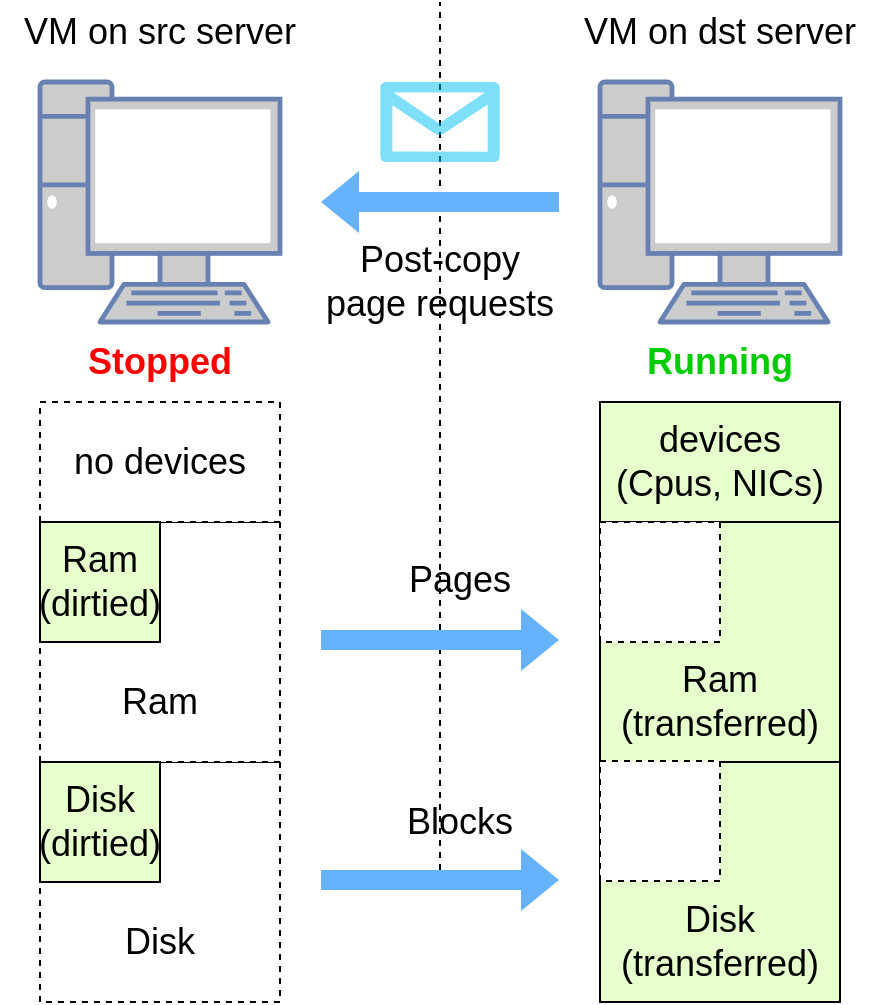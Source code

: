 <mxfile version="20.2.4" type="github">
  <diagram id="dluqdiKhtFVeNAOIaq5W" name="第 1 页">
    <mxGraphModel dx="1038" dy="579" grid="1" gridSize="10" guides="1" tooltips="1" connect="1" arrows="1" fold="1" page="1" pageScale="1" pageWidth="827" pageHeight="1169" math="0" shadow="0">
      <root>
        <mxCell id="0" />
        <mxCell id="1" parent="0" />
        <mxCell id="dswGkKhMzSl7C8TvJAAN-31" value="" style="rounded=0;whiteSpace=wrap;html=1;fontSize=18;fontColor=#000000;fillColor=default;dashed=1;" vertex="1" parent="1">
          <mxGeometry x="160" y="500" width="120" height="120" as="geometry" />
        </mxCell>
        <mxCell id="dswGkKhMzSl7C8TvJAAN-27" value="" style="rounded=0;whiteSpace=wrap;html=1;fontSize=18;fontColor=#000000;fillColor=default;dashed=1;" vertex="1" parent="1">
          <mxGeometry x="160" y="380" width="120" height="120" as="geometry" />
        </mxCell>
        <mxCell id="dswGkKhMzSl7C8TvJAAN-1" value="" style="fontColor=#0066CC;verticalAlign=top;verticalLabelPosition=bottom;labelPosition=center;align=center;html=1;outlineConnect=0;fillColor=#CCCCCC;strokeColor=#6881B3;gradientColor=none;gradientDirection=north;strokeWidth=2;shape=mxgraph.networks.pc;fontSize=18;" vertex="1" parent="1">
          <mxGeometry x="160" y="160" width="120" height="120" as="geometry" />
        </mxCell>
        <mxCell id="dswGkKhMzSl7C8TvJAAN-2" value="" style="fontColor=#0066CC;verticalAlign=top;verticalLabelPosition=bottom;labelPosition=center;align=center;html=1;outlineConnect=0;fillColor=#CCCCCC;strokeColor=#6881B3;gradientColor=none;gradientDirection=north;strokeWidth=2;shape=mxgraph.networks.pc;fontSize=18;" vertex="1" parent="1">
          <mxGeometry x="440" y="160" width="120" height="120" as="geometry" />
        </mxCell>
        <mxCell id="dswGkKhMzSl7C8TvJAAN-3" value="" style="endArrow=none;dashed=1;html=1;rounded=0;" edge="1" parent="1">
          <mxGeometry width="50" height="50" relative="1" as="geometry">
            <mxPoint x="360" y="560" as="sourcePoint" />
            <mxPoint x="360" y="120" as="targetPoint" />
          </mxGeometry>
        </mxCell>
        <mxCell id="dswGkKhMzSl7C8TvJAAN-4" value="VM on src server" style="text;html=1;strokeColor=none;fillColor=none;align=center;verticalAlign=middle;whiteSpace=wrap;rounded=0;fontSize=18;" vertex="1" parent="1">
          <mxGeometry x="140" y="120" width="160" height="30" as="geometry" />
        </mxCell>
        <mxCell id="dswGkKhMzSl7C8TvJAAN-5" value="VM on dst server" style="text;html=1;strokeColor=none;fillColor=none;align=center;verticalAlign=middle;whiteSpace=wrap;rounded=0;fontSize=18;" vertex="1" parent="1">
          <mxGeometry x="420" y="120" width="160" height="30" as="geometry" />
        </mxCell>
        <mxCell id="dswGkKhMzSl7C8TvJAAN-6" value="&lt;font color=&quot;#00cc00&quot; style=&quot;font-size: 18px;&quot;&gt;&lt;b style=&quot;&quot;&gt;Running&lt;/b&gt;&lt;/font&gt;" style="text;html=1;strokeColor=none;fillColor=none;align=center;verticalAlign=middle;whiteSpace=wrap;rounded=0;" vertex="1" parent="1">
          <mxGeometry x="460" y="280" width="80" height="40" as="geometry" />
        </mxCell>
        <mxCell id="dswGkKhMzSl7C8TvJAAN-7" value="&lt;font color=&quot;#ff0000&quot; style=&quot;font-size: 18px;&quot;&gt;&lt;b style=&quot;&quot;&gt;Stopped&lt;/b&gt;&lt;/font&gt;" style="text;html=1;strokeColor=none;fillColor=none;align=center;verticalAlign=middle;whiteSpace=wrap;rounded=0;" vertex="1" parent="1">
          <mxGeometry x="180" y="280" width="80" height="40" as="geometry" />
        </mxCell>
        <mxCell id="dswGkKhMzSl7C8TvJAAN-8" value="&lt;font color=&quot;#000000&quot;&gt;devices&lt;br&gt;(Cpus, NICs)&lt;br&gt;&lt;/font&gt;" style="rounded=0;whiteSpace=wrap;html=1;fontSize=18;fontColor=#FF0000;fillColor=#E6FFCC;" vertex="1" parent="1">
          <mxGeometry x="440" y="320" width="120" height="60" as="geometry" />
        </mxCell>
        <mxCell id="dswGkKhMzSl7C8TvJAAN-9" value="no devices" style="rounded=0;whiteSpace=wrap;html=1;fontSize=18;fontColor=#000000;dashed=1;" vertex="1" parent="1">
          <mxGeometry x="160" y="320" width="120" height="60" as="geometry" />
        </mxCell>
        <mxCell id="dswGkKhMzSl7C8TvJAAN-10" value="" style="rounded=0;whiteSpace=wrap;html=1;fontSize=18;fontColor=#000000;fillColor=#E6FFCC;" vertex="1" parent="1">
          <mxGeometry x="440" y="380" width="120" height="120" as="geometry" />
        </mxCell>
        <mxCell id="dswGkKhMzSl7C8TvJAAN-11" value="Ram&lt;br&gt;(dirtied)" style="rounded=0;whiteSpace=wrap;html=1;fontSize=18;fontColor=#000000;fillColor=#E6FFCC;" vertex="1" parent="1">
          <mxGeometry x="160" y="380" width="60" height="60" as="geometry" />
        </mxCell>
        <mxCell id="dswGkKhMzSl7C8TvJAAN-12" value="" style="shape=flexArrow;endArrow=classic;html=1;rounded=0;fontSize=18;fontColor=#000000;fillColor=#66B2FF;strokeColor=none;" edge="1" parent="1">
          <mxGeometry width="50" height="50" relative="1" as="geometry">
            <mxPoint x="300" y="439" as="sourcePoint" />
            <mxPoint x="420" y="439" as="targetPoint" />
          </mxGeometry>
        </mxCell>
        <mxCell id="dswGkKhMzSl7C8TvJAAN-13" value="" style="rounded=0;whiteSpace=wrap;html=1;fontSize=18;fontColor=#000000;fillColor=#E6FFCC;" vertex="1" parent="1">
          <mxGeometry x="440" y="500" width="120" height="120" as="geometry" />
        </mxCell>
        <mxCell id="dswGkKhMzSl7C8TvJAAN-14" value="" style="shape=flexArrow;endArrow=classic;html=1;rounded=0;fontSize=18;fontColor=#000000;fillColor=#66B2FF;strokeColor=none;" edge="1" parent="1">
          <mxGeometry width="50" height="50" relative="1" as="geometry">
            <mxPoint x="300" y="559" as="sourcePoint" />
            <mxPoint x="420" y="559" as="targetPoint" />
          </mxGeometry>
        </mxCell>
        <mxCell id="dswGkKhMzSl7C8TvJAAN-15" value="" style="shape=flexArrow;endArrow=classic;html=1;rounded=0;fontSize=18;fontColor=#000000;fillColor=#66B2FF;strokeColor=none;" edge="1" parent="1">
          <mxGeometry width="50" height="50" relative="1" as="geometry">
            <mxPoint x="420" y="220" as="sourcePoint" />
            <mxPoint x="300" y="220" as="targetPoint" />
          </mxGeometry>
        </mxCell>
        <mxCell id="dswGkKhMzSl7C8TvJAAN-16" value="Disk&lt;br&gt;(dirtied)" style="rounded=0;whiteSpace=wrap;html=1;fontSize=18;fontColor=#000000;fillColor=#E6FFCC;" vertex="1" parent="1">
          <mxGeometry x="160" y="500" width="60" height="60" as="geometry" />
        </mxCell>
        <mxCell id="dswGkKhMzSl7C8TvJAAN-18" value="" style="verticalLabelPosition=bottom;html=1;verticalAlign=top;align=center;strokeColor=none;fillColor=#00BEF2;shape=mxgraph.azure.message;pointerEvents=1;fontSize=18;fontColor=#000000;" vertex="1" parent="1">
          <mxGeometry x="330" y="160" width="60" height="40" as="geometry" />
        </mxCell>
        <mxCell id="dswGkKhMzSl7C8TvJAAN-19" value="Post-copy&lt;br&gt;page requests" style="text;html=1;strokeColor=none;fillColor=none;align=center;verticalAlign=middle;whiteSpace=wrap;rounded=0;fontSize=18;fontColor=#000000;" vertex="1" parent="1">
          <mxGeometry x="300" y="240" width="120" height="40" as="geometry" />
        </mxCell>
        <mxCell id="dswGkKhMzSl7C8TvJAAN-20" value="" style="shape=image;html=1;verticalAlign=top;verticalLabelPosition=bottom;labelBackgroundColor=#ffffff;imageAspect=0;aspect=fixed;image=https://cdn2.iconfinder.com/data/icons/bitsies/128/Document-128.png;fontSize=18;fontColor=#000000;fillColor=#E6FFCC;" vertex="1" parent="1">
          <mxGeometry x="300" y="389" width="40" height="40" as="geometry" />
        </mxCell>
        <mxCell id="dswGkKhMzSl7C8TvJAAN-22" value="Pages" style="text;html=1;strokeColor=none;fillColor=none;align=center;verticalAlign=middle;whiteSpace=wrap;rounded=0;fontSize=18;fontColor=#000000;" vertex="1" parent="1">
          <mxGeometry x="340" y="394" width="60" height="30" as="geometry" />
        </mxCell>
        <mxCell id="dswGkKhMzSl7C8TvJAAN-24" value="" style="shape=image;html=1;verticalAlign=top;verticalLabelPosition=bottom;labelBackgroundColor=#ffffff;imageAspect=0;aspect=fixed;image=https://cdn2.iconfinder.com/data/icons/bitsies/128/Document-128.png;fontSize=18;fontColor=#000000;fillColor=#E6FFCC;" vertex="1" parent="1">
          <mxGeometry x="300" y="509.5" width="40" height="40" as="geometry" />
        </mxCell>
        <mxCell id="dswGkKhMzSl7C8TvJAAN-25" value="Blocks" style="text;html=1;strokeColor=none;fillColor=none;align=center;verticalAlign=middle;whiteSpace=wrap;rounded=0;fontSize=18;fontColor=#000000;" vertex="1" parent="1">
          <mxGeometry x="340" y="514.5" width="60" height="30" as="geometry" />
        </mxCell>
        <mxCell id="dswGkKhMzSl7C8TvJAAN-28" value="Ram" style="text;html=1;strokeColor=none;fillColor=none;align=center;verticalAlign=middle;whiteSpace=wrap;rounded=0;dashed=1;fontSize=18;fontColor=#000000;" vertex="1" parent="1">
          <mxGeometry x="190" y="450" width="60" height="40" as="geometry" />
        </mxCell>
        <mxCell id="dswGkKhMzSl7C8TvJAAN-29" value="Ram&lt;br&gt;(transferred)" style="text;html=1;strokeColor=none;fillColor=none;align=center;verticalAlign=middle;whiteSpace=wrap;rounded=0;dashed=1;fontSize=18;fontColor=#000000;" vertex="1" parent="1">
          <mxGeometry x="440" y="440" width="120" height="60" as="geometry" />
        </mxCell>
        <mxCell id="dswGkKhMzSl7C8TvJAAN-30" value="" style="rounded=0;whiteSpace=wrap;html=1;dashed=1;fontSize=18;fontColor=#000000;fillColor=default;" vertex="1" parent="1">
          <mxGeometry x="440" y="380" width="60" height="60" as="geometry" />
        </mxCell>
        <mxCell id="dswGkKhMzSl7C8TvJAAN-32" value="Disk" style="text;html=1;strokeColor=none;fillColor=none;align=center;verticalAlign=middle;whiteSpace=wrap;rounded=0;dashed=1;fontSize=18;fontColor=#000000;" vertex="1" parent="1">
          <mxGeometry x="190" y="570" width="60" height="40" as="geometry" />
        </mxCell>
        <mxCell id="dswGkKhMzSl7C8TvJAAN-33" value="Disk&lt;br&gt;(transferred)" style="text;html=1;strokeColor=none;fillColor=none;align=center;verticalAlign=middle;whiteSpace=wrap;rounded=0;dashed=1;fontSize=18;fontColor=#000000;" vertex="1" parent="1">
          <mxGeometry x="440" y="560" width="120" height="60" as="geometry" />
        </mxCell>
        <mxCell id="dswGkKhMzSl7C8TvJAAN-34" value="" style="rounded=0;whiteSpace=wrap;html=1;dashed=1;fontSize=18;fontColor=#000000;fillColor=default;" vertex="1" parent="1">
          <mxGeometry x="440" y="499.5" width="60" height="60" as="geometry" />
        </mxCell>
      </root>
    </mxGraphModel>
  </diagram>
</mxfile>
